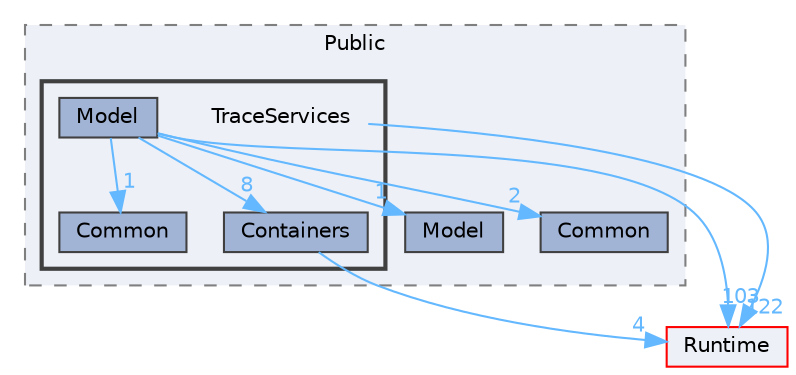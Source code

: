 digraph "TraceServices"
{
 // INTERACTIVE_SVG=YES
 // LATEX_PDF_SIZE
  bgcolor="transparent";
  edge [fontname=Helvetica,fontsize=10,labelfontname=Helvetica,labelfontsize=10];
  node [fontname=Helvetica,fontsize=10,shape=box,height=0.2,width=0.4];
  compound=true
  subgraph clusterdir_3d0fd38bcd36908168174ef1aabcb6a5 {
    graph [ bgcolor="#edf0f7", pencolor="grey50", label="Public", fontname=Helvetica,fontsize=10 style="filled,dashed", URL="dir_3d0fd38bcd36908168174ef1aabcb6a5.html",tooltip=""]
  dir_5ea82fc42b7c7d97d50ce0505722bfbf [label="Model", fillcolor="#a2b4d6", color="grey25", style="filled", URL="dir_5ea82fc42b7c7d97d50ce0505722bfbf.html",tooltip=""];
  dir_7b86d799b56dfb5729163986b67e2261 [label="Common", fillcolor="#a2b4d6", color="grey25", style="filled", URL="dir_7b86d799b56dfb5729163986b67e2261.html",tooltip=""];
  subgraph clusterdir_23cd04b1e80e80549e5634c1e655535f {
    graph [ bgcolor="#edf0f7", pencolor="grey25", label="", fontname=Helvetica,fontsize=10 style="filled,bold", URL="dir_23cd04b1e80e80549e5634c1e655535f.html",tooltip=""]
    dir_23cd04b1e80e80549e5634c1e655535f [shape=plaintext, label="TraceServices"];
  dir_028b4feb6a78d8f34ec37cd70bfde2e5 [label="Common", fillcolor="#a2b4d6", color="grey25", style="filled", URL="dir_028b4feb6a78d8f34ec37cd70bfde2e5.html",tooltip=""];
  dir_878f4699cee15f9cd6f6a6a0eca37657 [label="Containers", fillcolor="#a2b4d6", color="grey25", style="filled", URL="dir_878f4699cee15f9cd6f6a6a0eca37657.html",tooltip=""];
  dir_49fcbf14c84b89b8b0ba4c8fb996a685 [label="Model", fillcolor="#a2b4d6", color="grey25", style="filled", URL="dir_49fcbf14c84b89b8b0ba4c8fb996a685.html",tooltip=""];
  }
  }
  dir_7536b172fbd480bfd146a1b1acd6856b [label="Runtime", fillcolor="#edf0f7", color="red", style="filled", URL="dir_7536b172fbd480bfd146a1b1acd6856b.html",tooltip=""];
  dir_23cd04b1e80e80549e5634c1e655535f->dir_7536b172fbd480bfd146a1b1acd6856b [headlabel="122", labeldistance=1.5 headhref="dir_001196_000984.html" href="dir_001196_000984.html" color="steelblue1" fontcolor="steelblue1"];
  dir_878f4699cee15f9cd6f6a6a0eca37657->dir_7536b172fbd480bfd146a1b1acd6856b [headlabel="4", labeldistance=1.5 headhref="dir_000252_000984.html" href="dir_000252_000984.html" color="steelblue1" fontcolor="steelblue1"];
  dir_49fcbf14c84b89b8b0ba4c8fb996a685->dir_028b4feb6a78d8f34ec37cd70bfde2e5 [headlabel="1", labeldistance=1.5 headhref="dir_000653_000216.html" href="dir_000653_000216.html" color="steelblue1" fontcolor="steelblue1"];
  dir_49fcbf14c84b89b8b0ba4c8fb996a685->dir_5ea82fc42b7c7d97d50ce0505722bfbf [headlabel="1", labeldistance=1.5 headhref="dir_000653_000652.html" href="dir_000653_000652.html" color="steelblue1" fontcolor="steelblue1"];
  dir_49fcbf14c84b89b8b0ba4c8fb996a685->dir_7536b172fbd480bfd146a1b1acd6856b [headlabel="103", labeldistance=1.5 headhref="dir_000653_000984.html" href="dir_000653_000984.html" color="steelblue1" fontcolor="steelblue1"];
  dir_49fcbf14c84b89b8b0ba4c8fb996a685->dir_7b86d799b56dfb5729163986b67e2261 [headlabel="2", labeldistance=1.5 headhref="dir_000653_000215.html" href="dir_000653_000215.html" color="steelblue1" fontcolor="steelblue1"];
  dir_49fcbf14c84b89b8b0ba4c8fb996a685->dir_878f4699cee15f9cd6f6a6a0eca37657 [headlabel="8", labeldistance=1.5 headhref="dir_000653_000252.html" href="dir_000653_000252.html" color="steelblue1" fontcolor="steelblue1"];
}
